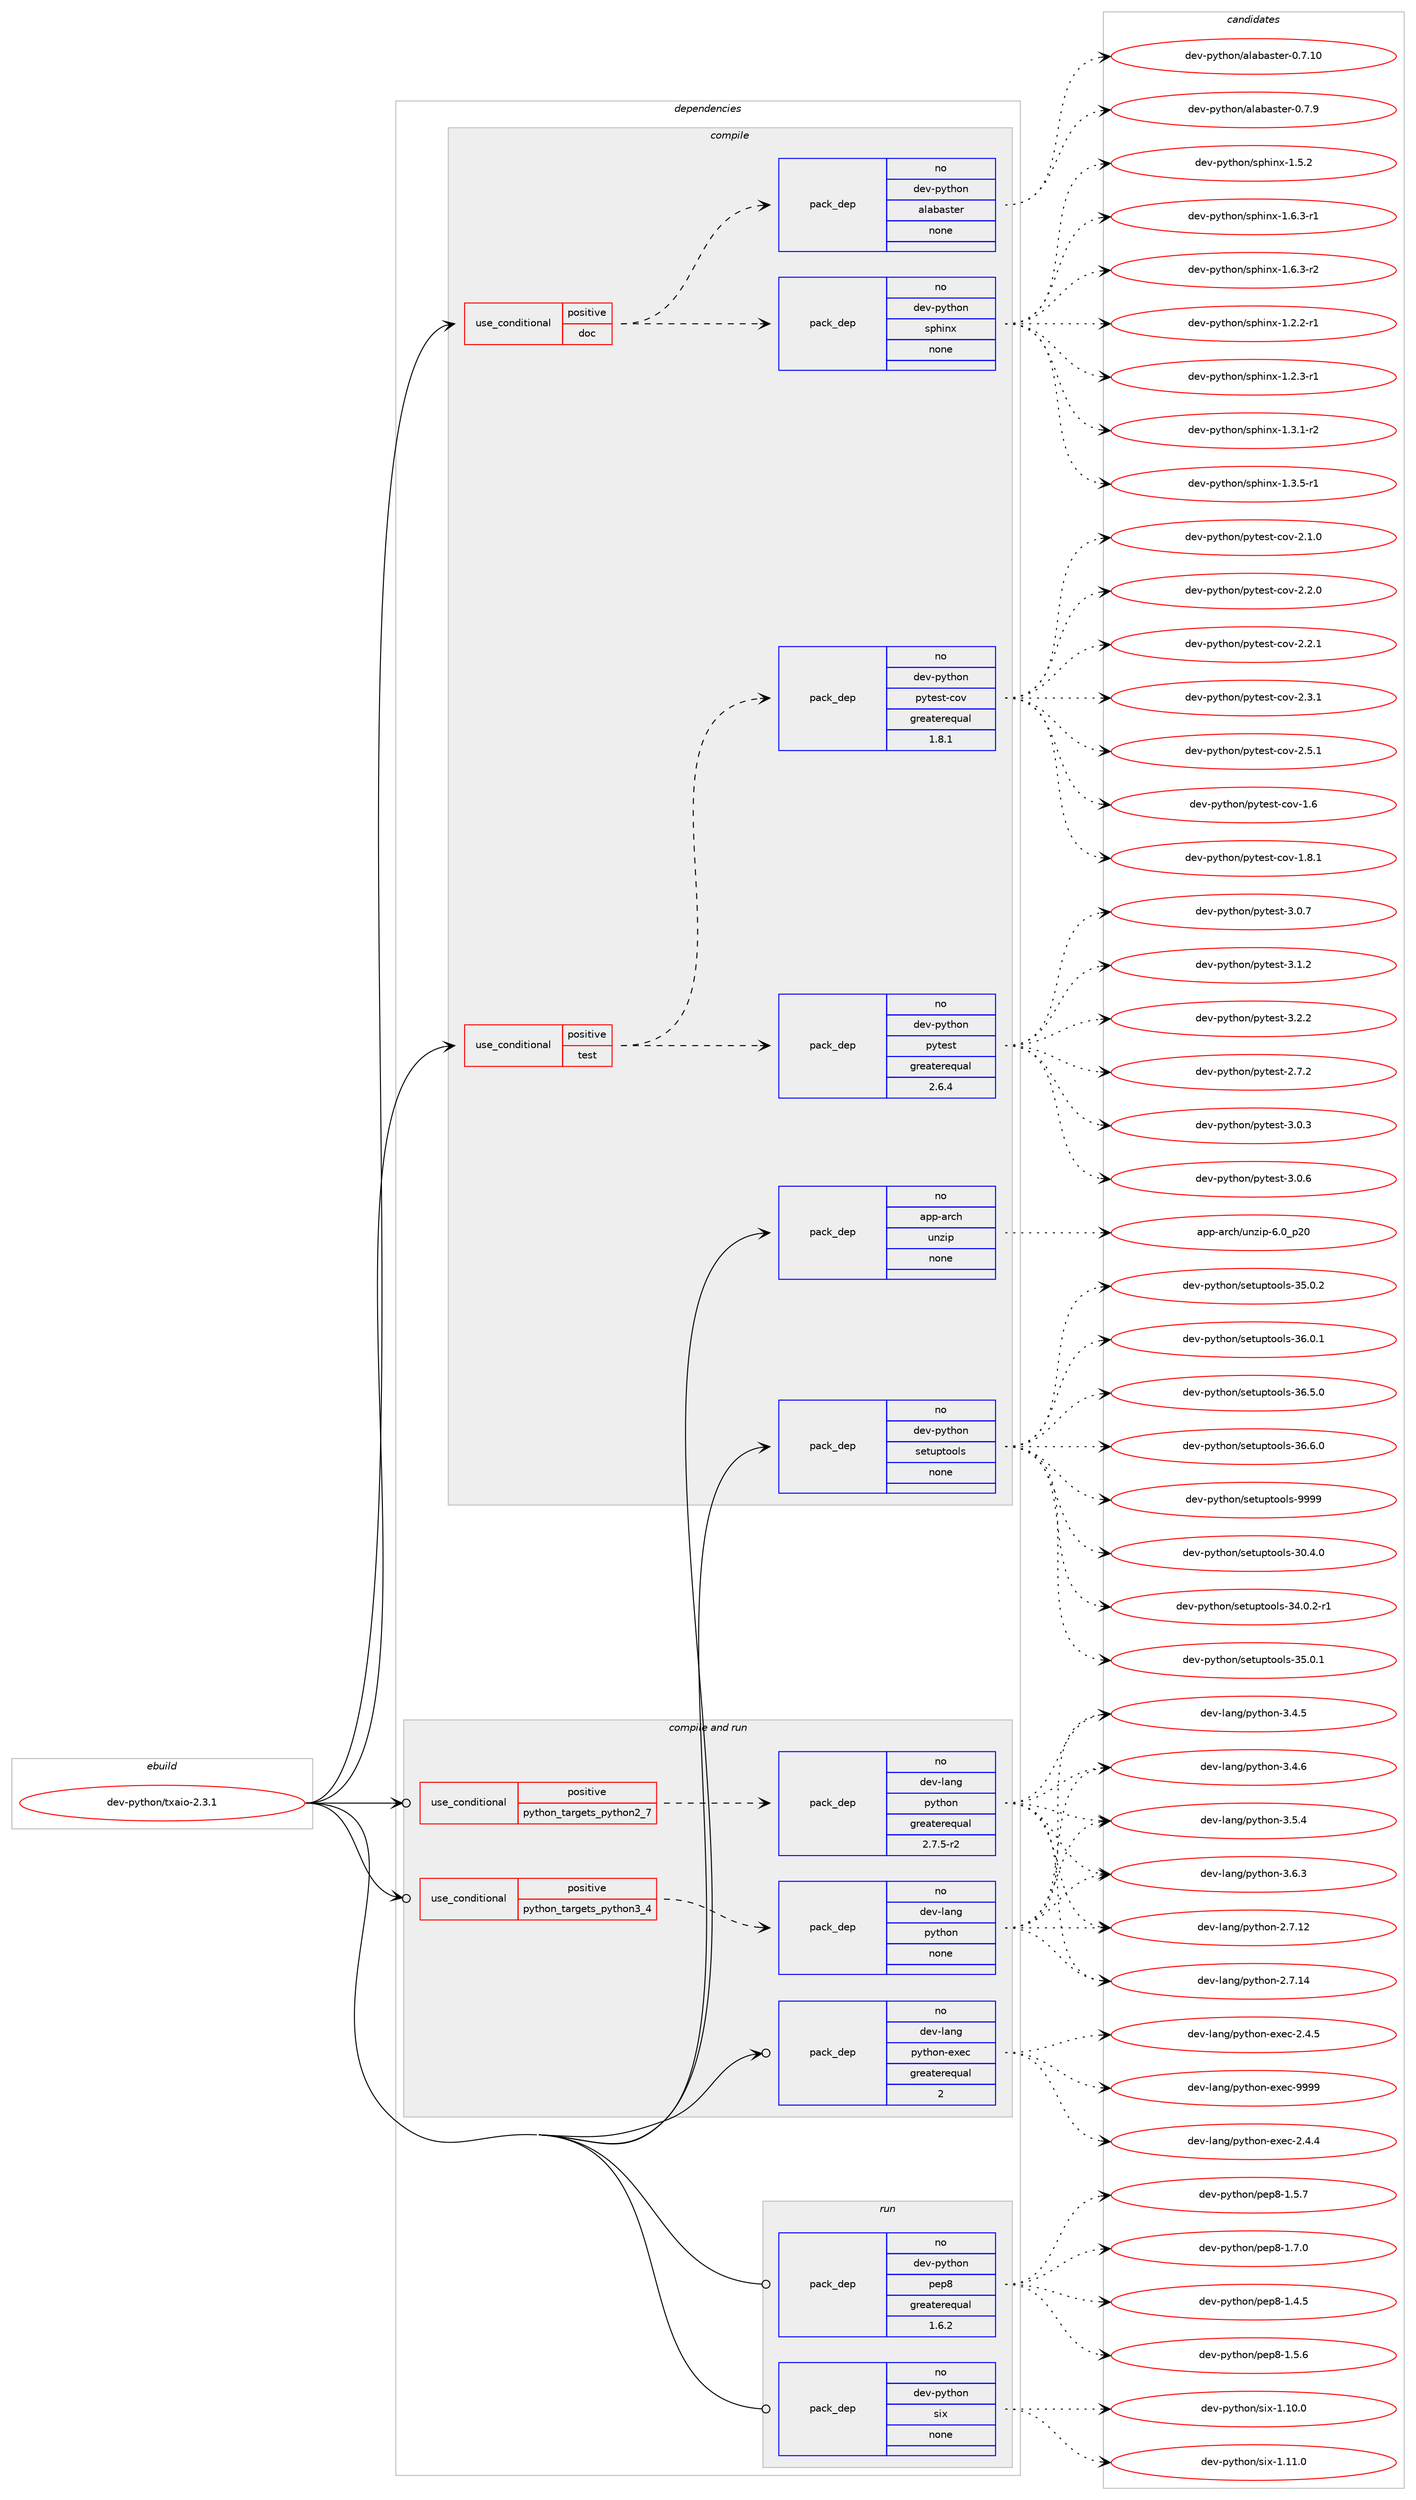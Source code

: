 digraph prolog {

# *************
# Graph options
# *************

newrank=true;
concentrate=true;
compound=true;
graph [rankdir=LR,fontname=Helvetica,fontsize=10,ranksep=1.5];#, ranksep=2.5, nodesep=0.2];
edge  [arrowhead=vee];
node  [fontname=Helvetica,fontsize=10];

# **********
# The ebuild
# **********

subgraph cluster_leftcol {
color=gray;
rank=same;
label=<<i>ebuild</i>>;
id [label="dev-python/txaio-2.3.1", color=red, width=4, href="../dev-python/txaio-2.3.1.svg"];
}

# ****************
# The dependencies
# ****************

subgraph cluster_midcol {
color=gray;
label=<<i>dependencies</i>>;
subgraph cluster_compile {
fillcolor="#eeeeee";
style=filled;
label=<<i>compile</i>>;
subgraph cond43137 {
dependency191886 [label=<<TABLE BORDER="0" CELLBORDER="1" CELLSPACING="0" CELLPADDING="4"><TR><TD ROWSPAN="3" CELLPADDING="10">use_conditional</TD></TR><TR><TD>positive</TD></TR><TR><TD>doc</TD></TR></TABLE>>, shape=none, color=red];
subgraph pack144791 {
dependency191887 [label=<<TABLE BORDER="0" CELLBORDER="1" CELLSPACING="0" CELLPADDING="4" WIDTH="220"><TR><TD ROWSPAN="6" CELLPADDING="30">pack_dep</TD></TR><TR><TD WIDTH="110">no</TD></TR><TR><TD>dev-python</TD></TR><TR><TD>sphinx</TD></TR><TR><TD>none</TD></TR><TR><TD></TD></TR></TABLE>>, shape=none, color=blue];
}
dependency191886:e -> dependency191887:w [weight=20,style="dashed",arrowhead="vee"];
subgraph pack144792 {
dependency191888 [label=<<TABLE BORDER="0" CELLBORDER="1" CELLSPACING="0" CELLPADDING="4" WIDTH="220"><TR><TD ROWSPAN="6" CELLPADDING="30">pack_dep</TD></TR><TR><TD WIDTH="110">no</TD></TR><TR><TD>dev-python</TD></TR><TR><TD>alabaster</TD></TR><TR><TD>none</TD></TR><TR><TD></TD></TR></TABLE>>, shape=none, color=blue];
}
dependency191886:e -> dependency191888:w [weight=20,style="dashed",arrowhead="vee"];
}
id:e -> dependency191886:w [weight=20,style="solid",arrowhead="vee"];
subgraph cond43138 {
dependency191889 [label=<<TABLE BORDER="0" CELLBORDER="1" CELLSPACING="0" CELLPADDING="4"><TR><TD ROWSPAN="3" CELLPADDING="10">use_conditional</TD></TR><TR><TD>positive</TD></TR><TR><TD>test</TD></TR></TABLE>>, shape=none, color=red];
subgraph pack144793 {
dependency191890 [label=<<TABLE BORDER="0" CELLBORDER="1" CELLSPACING="0" CELLPADDING="4" WIDTH="220"><TR><TD ROWSPAN="6" CELLPADDING="30">pack_dep</TD></TR><TR><TD WIDTH="110">no</TD></TR><TR><TD>dev-python</TD></TR><TR><TD>pytest</TD></TR><TR><TD>greaterequal</TD></TR><TR><TD>2.6.4</TD></TR></TABLE>>, shape=none, color=blue];
}
dependency191889:e -> dependency191890:w [weight=20,style="dashed",arrowhead="vee"];
subgraph pack144794 {
dependency191891 [label=<<TABLE BORDER="0" CELLBORDER="1" CELLSPACING="0" CELLPADDING="4" WIDTH="220"><TR><TD ROWSPAN="6" CELLPADDING="30">pack_dep</TD></TR><TR><TD WIDTH="110">no</TD></TR><TR><TD>dev-python</TD></TR><TR><TD>pytest-cov</TD></TR><TR><TD>greaterequal</TD></TR><TR><TD>1.8.1</TD></TR></TABLE>>, shape=none, color=blue];
}
dependency191889:e -> dependency191891:w [weight=20,style="dashed",arrowhead="vee"];
}
id:e -> dependency191889:w [weight=20,style="solid",arrowhead="vee"];
subgraph pack144795 {
dependency191892 [label=<<TABLE BORDER="0" CELLBORDER="1" CELLSPACING="0" CELLPADDING="4" WIDTH="220"><TR><TD ROWSPAN="6" CELLPADDING="30">pack_dep</TD></TR><TR><TD WIDTH="110">no</TD></TR><TR><TD>app-arch</TD></TR><TR><TD>unzip</TD></TR><TR><TD>none</TD></TR><TR><TD></TD></TR></TABLE>>, shape=none, color=blue];
}
id:e -> dependency191892:w [weight=20,style="solid",arrowhead="vee"];
subgraph pack144796 {
dependency191893 [label=<<TABLE BORDER="0" CELLBORDER="1" CELLSPACING="0" CELLPADDING="4" WIDTH="220"><TR><TD ROWSPAN="6" CELLPADDING="30">pack_dep</TD></TR><TR><TD WIDTH="110">no</TD></TR><TR><TD>dev-python</TD></TR><TR><TD>setuptools</TD></TR><TR><TD>none</TD></TR><TR><TD></TD></TR></TABLE>>, shape=none, color=blue];
}
id:e -> dependency191893:w [weight=20,style="solid",arrowhead="vee"];
}
subgraph cluster_compileandrun {
fillcolor="#eeeeee";
style=filled;
label=<<i>compile and run</i>>;
subgraph cond43139 {
dependency191894 [label=<<TABLE BORDER="0" CELLBORDER="1" CELLSPACING="0" CELLPADDING="4"><TR><TD ROWSPAN="3" CELLPADDING="10">use_conditional</TD></TR><TR><TD>positive</TD></TR><TR><TD>python_targets_python2_7</TD></TR></TABLE>>, shape=none, color=red];
subgraph pack144797 {
dependency191895 [label=<<TABLE BORDER="0" CELLBORDER="1" CELLSPACING="0" CELLPADDING="4" WIDTH="220"><TR><TD ROWSPAN="6" CELLPADDING="30">pack_dep</TD></TR><TR><TD WIDTH="110">no</TD></TR><TR><TD>dev-lang</TD></TR><TR><TD>python</TD></TR><TR><TD>greaterequal</TD></TR><TR><TD>2.7.5-r2</TD></TR></TABLE>>, shape=none, color=blue];
}
dependency191894:e -> dependency191895:w [weight=20,style="dashed",arrowhead="vee"];
}
id:e -> dependency191894:w [weight=20,style="solid",arrowhead="odotvee"];
subgraph cond43140 {
dependency191896 [label=<<TABLE BORDER="0" CELLBORDER="1" CELLSPACING="0" CELLPADDING="4"><TR><TD ROWSPAN="3" CELLPADDING="10">use_conditional</TD></TR><TR><TD>positive</TD></TR><TR><TD>python_targets_python3_4</TD></TR></TABLE>>, shape=none, color=red];
subgraph pack144798 {
dependency191897 [label=<<TABLE BORDER="0" CELLBORDER="1" CELLSPACING="0" CELLPADDING="4" WIDTH="220"><TR><TD ROWSPAN="6" CELLPADDING="30">pack_dep</TD></TR><TR><TD WIDTH="110">no</TD></TR><TR><TD>dev-lang</TD></TR><TR><TD>python</TD></TR><TR><TD>none</TD></TR><TR><TD></TD></TR></TABLE>>, shape=none, color=blue];
}
dependency191896:e -> dependency191897:w [weight=20,style="dashed",arrowhead="vee"];
}
id:e -> dependency191896:w [weight=20,style="solid",arrowhead="odotvee"];
subgraph pack144799 {
dependency191898 [label=<<TABLE BORDER="0" CELLBORDER="1" CELLSPACING="0" CELLPADDING="4" WIDTH="220"><TR><TD ROWSPAN="6" CELLPADDING="30">pack_dep</TD></TR><TR><TD WIDTH="110">no</TD></TR><TR><TD>dev-lang</TD></TR><TR><TD>python-exec</TD></TR><TR><TD>greaterequal</TD></TR><TR><TD>2</TD></TR></TABLE>>, shape=none, color=blue];
}
id:e -> dependency191898:w [weight=20,style="solid",arrowhead="odotvee"];
}
subgraph cluster_run {
fillcolor="#eeeeee";
style=filled;
label=<<i>run</i>>;
subgraph pack144800 {
dependency191899 [label=<<TABLE BORDER="0" CELLBORDER="1" CELLSPACING="0" CELLPADDING="4" WIDTH="220"><TR><TD ROWSPAN="6" CELLPADDING="30">pack_dep</TD></TR><TR><TD WIDTH="110">no</TD></TR><TR><TD>dev-python</TD></TR><TR><TD>pep8</TD></TR><TR><TD>greaterequal</TD></TR><TR><TD>1.6.2</TD></TR></TABLE>>, shape=none, color=blue];
}
id:e -> dependency191899:w [weight=20,style="solid",arrowhead="odot"];
subgraph pack144801 {
dependency191900 [label=<<TABLE BORDER="0" CELLBORDER="1" CELLSPACING="0" CELLPADDING="4" WIDTH="220"><TR><TD ROWSPAN="6" CELLPADDING="30">pack_dep</TD></TR><TR><TD WIDTH="110">no</TD></TR><TR><TD>dev-python</TD></TR><TR><TD>six</TD></TR><TR><TD>none</TD></TR><TR><TD></TD></TR></TABLE>>, shape=none, color=blue];
}
id:e -> dependency191900:w [weight=20,style="solid",arrowhead="odot"];
}
}

# **************
# The candidates
# **************

subgraph cluster_choices {
rank=same;
color=gray;
label=<<i>candidates</i>>;

subgraph choice144791 {
color=black;
nodesep=1;
choice10010111845112121116104111110471151121041051101204549465046504511449 [label="dev-python/sphinx-1.2.2-r1", color=red, width=4,href="../dev-python/sphinx-1.2.2-r1.svg"];
choice10010111845112121116104111110471151121041051101204549465046514511449 [label="dev-python/sphinx-1.2.3-r1", color=red, width=4,href="../dev-python/sphinx-1.2.3-r1.svg"];
choice10010111845112121116104111110471151121041051101204549465146494511450 [label="dev-python/sphinx-1.3.1-r2", color=red, width=4,href="../dev-python/sphinx-1.3.1-r2.svg"];
choice10010111845112121116104111110471151121041051101204549465146534511449 [label="dev-python/sphinx-1.3.5-r1", color=red, width=4,href="../dev-python/sphinx-1.3.5-r1.svg"];
choice1001011184511212111610411111047115112104105110120454946534650 [label="dev-python/sphinx-1.5.2", color=red, width=4,href="../dev-python/sphinx-1.5.2.svg"];
choice10010111845112121116104111110471151121041051101204549465446514511449 [label="dev-python/sphinx-1.6.3-r1", color=red, width=4,href="../dev-python/sphinx-1.6.3-r1.svg"];
choice10010111845112121116104111110471151121041051101204549465446514511450 [label="dev-python/sphinx-1.6.3-r2", color=red, width=4,href="../dev-python/sphinx-1.6.3-r2.svg"];
dependency191887:e -> choice10010111845112121116104111110471151121041051101204549465046504511449:w [style=dotted,weight="100"];
dependency191887:e -> choice10010111845112121116104111110471151121041051101204549465046514511449:w [style=dotted,weight="100"];
dependency191887:e -> choice10010111845112121116104111110471151121041051101204549465146494511450:w [style=dotted,weight="100"];
dependency191887:e -> choice10010111845112121116104111110471151121041051101204549465146534511449:w [style=dotted,weight="100"];
dependency191887:e -> choice1001011184511212111610411111047115112104105110120454946534650:w [style=dotted,weight="100"];
dependency191887:e -> choice10010111845112121116104111110471151121041051101204549465446514511449:w [style=dotted,weight="100"];
dependency191887:e -> choice10010111845112121116104111110471151121041051101204549465446514511450:w [style=dotted,weight="100"];
}
subgraph choice144792 {
color=black;
nodesep=1;
choice10010111845112121116104111110479710897989711511610111445484655464948 [label="dev-python/alabaster-0.7.10", color=red, width=4,href="../dev-python/alabaster-0.7.10.svg"];
choice100101118451121211161041111104797108979897115116101114454846554657 [label="dev-python/alabaster-0.7.9", color=red, width=4,href="../dev-python/alabaster-0.7.9.svg"];
dependency191888:e -> choice10010111845112121116104111110479710897989711511610111445484655464948:w [style=dotted,weight="100"];
dependency191888:e -> choice100101118451121211161041111104797108979897115116101114454846554657:w [style=dotted,weight="100"];
}
subgraph choice144793 {
color=black;
nodesep=1;
choice1001011184511212111610411111047112121116101115116455046554650 [label="dev-python/pytest-2.7.2", color=red, width=4,href="../dev-python/pytest-2.7.2.svg"];
choice1001011184511212111610411111047112121116101115116455146484651 [label="dev-python/pytest-3.0.3", color=red, width=4,href="../dev-python/pytest-3.0.3.svg"];
choice1001011184511212111610411111047112121116101115116455146484654 [label="dev-python/pytest-3.0.6", color=red, width=4,href="../dev-python/pytest-3.0.6.svg"];
choice1001011184511212111610411111047112121116101115116455146484655 [label="dev-python/pytest-3.0.7", color=red, width=4,href="../dev-python/pytest-3.0.7.svg"];
choice1001011184511212111610411111047112121116101115116455146494650 [label="dev-python/pytest-3.1.2", color=red, width=4,href="../dev-python/pytest-3.1.2.svg"];
choice1001011184511212111610411111047112121116101115116455146504650 [label="dev-python/pytest-3.2.2", color=red, width=4,href="../dev-python/pytest-3.2.2.svg"];
dependency191890:e -> choice1001011184511212111610411111047112121116101115116455046554650:w [style=dotted,weight="100"];
dependency191890:e -> choice1001011184511212111610411111047112121116101115116455146484651:w [style=dotted,weight="100"];
dependency191890:e -> choice1001011184511212111610411111047112121116101115116455146484654:w [style=dotted,weight="100"];
dependency191890:e -> choice1001011184511212111610411111047112121116101115116455146484655:w [style=dotted,weight="100"];
dependency191890:e -> choice1001011184511212111610411111047112121116101115116455146494650:w [style=dotted,weight="100"];
dependency191890:e -> choice1001011184511212111610411111047112121116101115116455146504650:w [style=dotted,weight="100"];
}
subgraph choice144794 {
color=black;
nodesep=1;
choice1001011184511212111610411111047112121116101115116459911111845494654 [label="dev-python/pytest-cov-1.6", color=red, width=4,href="../dev-python/pytest-cov-1.6.svg"];
choice10010111845112121116104111110471121211161011151164599111118454946564649 [label="dev-python/pytest-cov-1.8.1", color=red, width=4,href="../dev-python/pytest-cov-1.8.1.svg"];
choice10010111845112121116104111110471121211161011151164599111118455046494648 [label="dev-python/pytest-cov-2.1.0", color=red, width=4,href="../dev-python/pytest-cov-2.1.0.svg"];
choice10010111845112121116104111110471121211161011151164599111118455046504648 [label="dev-python/pytest-cov-2.2.0", color=red, width=4,href="../dev-python/pytest-cov-2.2.0.svg"];
choice10010111845112121116104111110471121211161011151164599111118455046504649 [label="dev-python/pytest-cov-2.2.1", color=red, width=4,href="../dev-python/pytest-cov-2.2.1.svg"];
choice10010111845112121116104111110471121211161011151164599111118455046514649 [label="dev-python/pytest-cov-2.3.1", color=red, width=4,href="../dev-python/pytest-cov-2.3.1.svg"];
choice10010111845112121116104111110471121211161011151164599111118455046534649 [label="dev-python/pytest-cov-2.5.1", color=red, width=4,href="../dev-python/pytest-cov-2.5.1.svg"];
dependency191891:e -> choice1001011184511212111610411111047112121116101115116459911111845494654:w [style=dotted,weight="100"];
dependency191891:e -> choice10010111845112121116104111110471121211161011151164599111118454946564649:w [style=dotted,weight="100"];
dependency191891:e -> choice10010111845112121116104111110471121211161011151164599111118455046494648:w [style=dotted,weight="100"];
dependency191891:e -> choice10010111845112121116104111110471121211161011151164599111118455046504648:w [style=dotted,weight="100"];
dependency191891:e -> choice10010111845112121116104111110471121211161011151164599111118455046504649:w [style=dotted,weight="100"];
dependency191891:e -> choice10010111845112121116104111110471121211161011151164599111118455046514649:w [style=dotted,weight="100"];
dependency191891:e -> choice10010111845112121116104111110471121211161011151164599111118455046534649:w [style=dotted,weight="100"];
}
subgraph choice144795 {
color=black;
nodesep=1;
choice971121124597114991044711711012210511245544648951125048 [label="app-arch/unzip-6.0_p20", color=red, width=4,href="../app-arch/unzip-6.0_p20.svg"];
dependency191892:e -> choice971121124597114991044711711012210511245544648951125048:w [style=dotted,weight="100"];
}
subgraph choice144796 {
color=black;
nodesep=1;
choice100101118451121211161041111104711510111611711211611111110811545514846524648 [label="dev-python/setuptools-30.4.0", color=red, width=4,href="../dev-python/setuptools-30.4.0.svg"];
choice1001011184511212111610411111047115101116117112116111111108115455152464846504511449 [label="dev-python/setuptools-34.0.2-r1", color=red, width=4,href="../dev-python/setuptools-34.0.2-r1.svg"];
choice100101118451121211161041111104711510111611711211611111110811545515346484649 [label="dev-python/setuptools-35.0.1", color=red, width=4,href="../dev-python/setuptools-35.0.1.svg"];
choice100101118451121211161041111104711510111611711211611111110811545515346484650 [label="dev-python/setuptools-35.0.2", color=red, width=4,href="../dev-python/setuptools-35.0.2.svg"];
choice100101118451121211161041111104711510111611711211611111110811545515446484649 [label="dev-python/setuptools-36.0.1", color=red, width=4,href="../dev-python/setuptools-36.0.1.svg"];
choice100101118451121211161041111104711510111611711211611111110811545515446534648 [label="dev-python/setuptools-36.5.0", color=red, width=4,href="../dev-python/setuptools-36.5.0.svg"];
choice100101118451121211161041111104711510111611711211611111110811545515446544648 [label="dev-python/setuptools-36.6.0", color=red, width=4,href="../dev-python/setuptools-36.6.0.svg"];
choice10010111845112121116104111110471151011161171121161111111081154557575757 [label="dev-python/setuptools-9999", color=red, width=4,href="../dev-python/setuptools-9999.svg"];
dependency191893:e -> choice100101118451121211161041111104711510111611711211611111110811545514846524648:w [style=dotted,weight="100"];
dependency191893:e -> choice1001011184511212111610411111047115101116117112116111111108115455152464846504511449:w [style=dotted,weight="100"];
dependency191893:e -> choice100101118451121211161041111104711510111611711211611111110811545515346484649:w [style=dotted,weight="100"];
dependency191893:e -> choice100101118451121211161041111104711510111611711211611111110811545515346484650:w [style=dotted,weight="100"];
dependency191893:e -> choice100101118451121211161041111104711510111611711211611111110811545515446484649:w [style=dotted,weight="100"];
dependency191893:e -> choice100101118451121211161041111104711510111611711211611111110811545515446534648:w [style=dotted,weight="100"];
dependency191893:e -> choice100101118451121211161041111104711510111611711211611111110811545515446544648:w [style=dotted,weight="100"];
dependency191893:e -> choice10010111845112121116104111110471151011161171121161111111081154557575757:w [style=dotted,weight="100"];
}
subgraph choice144797 {
color=black;
nodesep=1;
choice10010111845108971101034711212111610411111045504655464950 [label="dev-lang/python-2.7.12", color=red, width=4,href="../dev-lang/python-2.7.12.svg"];
choice10010111845108971101034711212111610411111045504655464952 [label="dev-lang/python-2.7.14", color=red, width=4,href="../dev-lang/python-2.7.14.svg"];
choice100101118451089711010347112121116104111110455146524653 [label="dev-lang/python-3.4.5", color=red, width=4,href="../dev-lang/python-3.4.5.svg"];
choice100101118451089711010347112121116104111110455146524654 [label="dev-lang/python-3.4.6", color=red, width=4,href="../dev-lang/python-3.4.6.svg"];
choice100101118451089711010347112121116104111110455146534652 [label="dev-lang/python-3.5.4", color=red, width=4,href="../dev-lang/python-3.5.4.svg"];
choice100101118451089711010347112121116104111110455146544651 [label="dev-lang/python-3.6.3", color=red, width=4,href="../dev-lang/python-3.6.3.svg"];
dependency191895:e -> choice10010111845108971101034711212111610411111045504655464950:w [style=dotted,weight="100"];
dependency191895:e -> choice10010111845108971101034711212111610411111045504655464952:w [style=dotted,weight="100"];
dependency191895:e -> choice100101118451089711010347112121116104111110455146524653:w [style=dotted,weight="100"];
dependency191895:e -> choice100101118451089711010347112121116104111110455146524654:w [style=dotted,weight="100"];
dependency191895:e -> choice100101118451089711010347112121116104111110455146534652:w [style=dotted,weight="100"];
dependency191895:e -> choice100101118451089711010347112121116104111110455146544651:w [style=dotted,weight="100"];
}
subgraph choice144798 {
color=black;
nodesep=1;
choice10010111845108971101034711212111610411111045504655464950 [label="dev-lang/python-2.7.12", color=red, width=4,href="../dev-lang/python-2.7.12.svg"];
choice10010111845108971101034711212111610411111045504655464952 [label="dev-lang/python-2.7.14", color=red, width=4,href="../dev-lang/python-2.7.14.svg"];
choice100101118451089711010347112121116104111110455146524653 [label="dev-lang/python-3.4.5", color=red, width=4,href="../dev-lang/python-3.4.5.svg"];
choice100101118451089711010347112121116104111110455146524654 [label="dev-lang/python-3.4.6", color=red, width=4,href="../dev-lang/python-3.4.6.svg"];
choice100101118451089711010347112121116104111110455146534652 [label="dev-lang/python-3.5.4", color=red, width=4,href="../dev-lang/python-3.5.4.svg"];
choice100101118451089711010347112121116104111110455146544651 [label="dev-lang/python-3.6.3", color=red, width=4,href="../dev-lang/python-3.6.3.svg"];
dependency191897:e -> choice10010111845108971101034711212111610411111045504655464950:w [style=dotted,weight="100"];
dependency191897:e -> choice10010111845108971101034711212111610411111045504655464952:w [style=dotted,weight="100"];
dependency191897:e -> choice100101118451089711010347112121116104111110455146524653:w [style=dotted,weight="100"];
dependency191897:e -> choice100101118451089711010347112121116104111110455146524654:w [style=dotted,weight="100"];
dependency191897:e -> choice100101118451089711010347112121116104111110455146534652:w [style=dotted,weight="100"];
dependency191897:e -> choice100101118451089711010347112121116104111110455146544651:w [style=dotted,weight="100"];
}
subgraph choice144799 {
color=black;
nodesep=1;
choice1001011184510897110103471121211161041111104510112010199455046524652 [label="dev-lang/python-exec-2.4.4", color=red, width=4,href="../dev-lang/python-exec-2.4.4.svg"];
choice1001011184510897110103471121211161041111104510112010199455046524653 [label="dev-lang/python-exec-2.4.5", color=red, width=4,href="../dev-lang/python-exec-2.4.5.svg"];
choice10010111845108971101034711212111610411111045101120101994557575757 [label="dev-lang/python-exec-9999", color=red, width=4,href="../dev-lang/python-exec-9999.svg"];
dependency191898:e -> choice1001011184510897110103471121211161041111104510112010199455046524652:w [style=dotted,weight="100"];
dependency191898:e -> choice1001011184510897110103471121211161041111104510112010199455046524653:w [style=dotted,weight="100"];
dependency191898:e -> choice10010111845108971101034711212111610411111045101120101994557575757:w [style=dotted,weight="100"];
}
subgraph choice144800 {
color=black;
nodesep=1;
choice100101118451121211161041111104711210111256454946524653 [label="dev-python/pep8-1.4.5", color=red, width=4,href="../dev-python/pep8-1.4.5.svg"];
choice100101118451121211161041111104711210111256454946534654 [label="dev-python/pep8-1.5.6", color=red, width=4,href="../dev-python/pep8-1.5.6.svg"];
choice100101118451121211161041111104711210111256454946534655 [label="dev-python/pep8-1.5.7", color=red, width=4,href="../dev-python/pep8-1.5.7.svg"];
choice100101118451121211161041111104711210111256454946554648 [label="dev-python/pep8-1.7.0", color=red, width=4,href="../dev-python/pep8-1.7.0.svg"];
dependency191899:e -> choice100101118451121211161041111104711210111256454946524653:w [style=dotted,weight="100"];
dependency191899:e -> choice100101118451121211161041111104711210111256454946534654:w [style=dotted,weight="100"];
dependency191899:e -> choice100101118451121211161041111104711210111256454946534655:w [style=dotted,weight="100"];
dependency191899:e -> choice100101118451121211161041111104711210111256454946554648:w [style=dotted,weight="100"];
}
subgraph choice144801 {
color=black;
nodesep=1;
choice100101118451121211161041111104711510512045494649484648 [label="dev-python/six-1.10.0", color=red, width=4,href="../dev-python/six-1.10.0.svg"];
choice100101118451121211161041111104711510512045494649494648 [label="dev-python/six-1.11.0", color=red, width=4,href="../dev-python/six-1.11.0.svg"];
dependency191900:e -> choice100101118451121211161041111104711510512045494649484648:w [style=dotted,weight="100"];
dependency191900:e -> choice100101118451121211161041111104711510512045494649494648:w [style=dotted,weight="100"];
}
}

}
